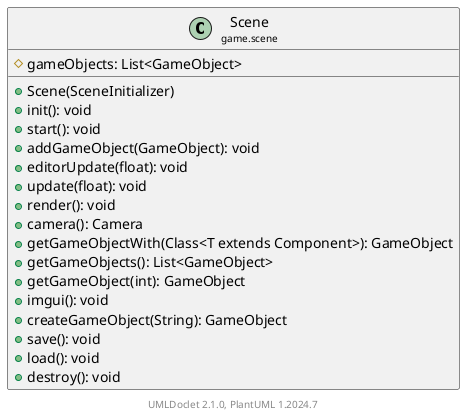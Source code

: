 @startuml
    set namespaceSeparator none
    hide empty fields
    hide empty methods

    class "<size:14>Scene\n<size:10>game.scene" as game.scene.Scene [[Scene.html]] {
        #gameObjects: List<GameObject>
        +Scene(SceneInitializer)
        +init(): void
        +start(): void
        +addGameObject(GameObject): void
        +editorUpdate(float): void
        +update(float): void
        +render(): void
        +camera(): Camera
        +getGameObjectWith(Class<T extends Component>): GameObject
        +getGameObjects(): List<GameObject>
        +getGameObject(int): GameObject
        +imgui(): void
        +createGameObject(String): GameObject
        +save(): void
        +load(): void
        +destroy(): void
    }

    center footer UMLDoclet 2.1.0, PlantUML %version()
@enduml

